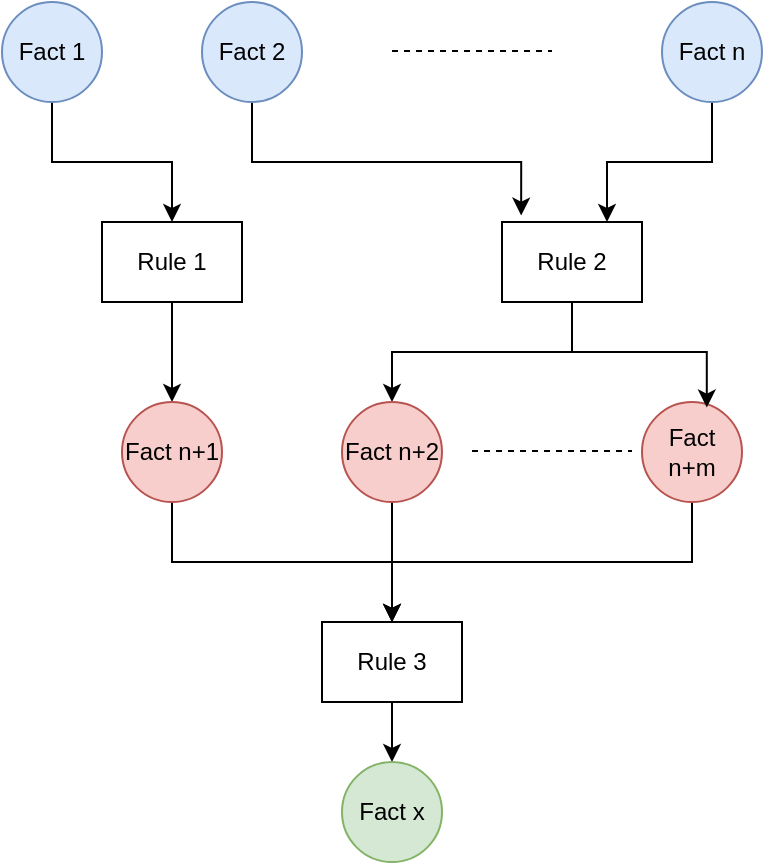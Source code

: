 <mxfile version="24.9.3">
  <diagram name="Page-1" id="e-rPcVnQciEfF7ZCzGBB">
    <mxGraphModel dx="1050" dy="502" grid="1" gridSize="10" guides="1" tooltips="1" connect="1" arrows="1" fold="1" page="1" pageScale="1" pageWidth="850" pageHeight="1100" math="0" shadow="0">
      <root>
        <mxCell id="0" />
        <mxCell id="1" parent="0" />
        <mxCell id="01l_Q5DhqC6atmJfHFb7-6" style="edgeStyle=orthogonalEdgeStyle;rounded=0;orthogonalLoop=1;jettySize=auto;html=1;exitX=0.5;exitY=1;exitDx=0;exitDy=0;entryX=0.5;entryY=0;entryDx=0;entryDy=0;" edge="1" parent="1" source="01l_Q5DhqC6atmJfHFb7-1" target="01l_Q5DhqC6atmJfHFb7-4">
          <mxGeometry relative="1" as="geometry" />
        </mxCell>
        <mxCell id="01l_Q5DhqC6atmJfHFb7-1" value="Fact 1" style="ellipse;whiteSpace=wrap;html=1;aspect=fixed;fillColor=#dae8fc;strokeColor=#6c8ebf;" vertex="1" parent="1">
          <mxGeometry x="150" y="80" width="50" height="50" as="geometry" />
        </mxCell>
        <mxCell id="01l_Q5DhqC6atmJfHFb7-7" style="edgeStyle=orthogonalEdgeStyle;rounded=0;orthogonalLoop=1;jettySize=auto;html=1;exitX=0.5;exitY=1;exitDx=0;exitDy=0;entryX=0.137;entryY=-0.08;entryDx=0;entryDy=0;entryPerimeter=0;" edge="1" parent="1" source="01l_Q5DhqC6atmJfHFb7-2" target="01l_Q5DhqC6atmJfHFb7-5">
          <mxGeometry relative="1" as="geometry" />
        </mxCell>
        <mxCell id="01l_Q5DhqC6atmJfHFb7-2" value="Fact 2" style="ellipse;whiteSpace=wrap;html=1;aspect=fixed;fillColor=#dae8fc;strokeColor=#6c8ebf;" vertex="1" parent="1">
          <mxGeometry x="250" y="80" width="50" height="50" as="geometry" />
        </mxCell>
        <mxCell id="01l_Q5DhqC6atmJfHFb7-8" style="edgeStyle=orthogonalEdgeStyle;rounded=0;orthogonalLoop=1;jettySize=auto;html=1;exitX=0.5;exitY=1;exitDx=0;exitDy=0;entryX=0.75;entryY=0;entryDx=0;entryDy=0;" edge="1" parent="1" source="01l_Q5DhqC6atmJfHFb7-3" target="01l_Q5DhqC6atmJfHFb7-5">
          <mxGeometry relative="1" as="geometry" />
        </mxCell>
        <mxCell id="01l_Q5DhqC6atmJfHFb7-3" value="Fact n" style="ellipse;whiteSpace=wrap;html=1;aspect=fixed;fillColor=#dae8fc;strokeColor=#6c8ebf;" vertex="1" parent="1">
          <mxGeometry x="480" y="80" width="50" height="50" as="geometry" />
        </mxCell>
        <mxCell id="01l_Q5DhqC6atmJfHFb7-16" style="edgeStyle=orthogonalEdgeStyle;rounded=0;orthogonalLoop=1;jettySize=auto;html=1;exitX=0.5;exitY=1;exitDx=0;exitDy=0;entryX=0.5;entryY=0;entryDx=0;entryDy=0;" edge="1" parent="1" source="01l_Q5DhqC6atmJfHFb7-4" target="01l_Q5DhqC6atmJfHFb7-10">
          <mxGeometry relative="1" as="geometry" />
        </mxCell>
        <mxCell id="01l_Q5DhqC6atmJfHFb7-4" value="Rule 1" style="rounded=0;whiteSpace=wrap;html=1;" vertex="1" parent="1">
          <mxGeometry x="200" y="190" width="70" height="40" as="geometry" />
        </mxCell>
        <mxCell id="01l_Q5DhqC6atmJfHFb7-13" style="edgeStyle=orthogonalEdgeStyle;rounded=0;orthogonalLoop=1;jettySize=auto;html=1;exitX=0.5;exitY=1;exitDx=0;exitDy=0;entryX=0.5;entryY=0;entryDx=0;entryDy=0;" edge="1" parent="1" source="01l_Q5DhqC6atmJfHFb7-5" target="01l_Q5DhqC6atmJfHFb7-11">
          <mxGeometry relative="1" as="geometry" />
        </mxCell>
        <mxCell id="01l_Q5DhqC6atmJfHFb7-5" value="Rule 2" style="rounded=0;whiteSpace=wrap;html=1;" vertex="1" parent="1">
          <mxGeometry x="400" y="190" width="70" height="40" as="geometry" />
        </mxCell>
        <mxCell id="01l_Q5DhqC6atmJfHFb7-9" value="" style="endArrow=none;html=1;rounded=0;dashed=1;" edge="1" parent="1">
          <mxGeometry width="50" height="50" relative="1" as="geometry">
            <mxPoint x="345" y="104.5" as="sourcePoint" />
            <mxPoint x="425" y="104.5" as="targetPoint" />
          </mxGeometry>
        </mxCell>
        <mxCell id="01l_Q5DhqC6atmJfHFb7-18" style="edgeStyle=orthogonalEdgeStyle;rounded=0;orthogonalLoop=1;jettySize=auto;html=1;exitX=0.5;exitY=1;exitDx=0;exitDy=0;entryX=0.5;entryY=0;entryDx=0;entryDy=0;" edge="1" parent="1" source="01l_Q5DhqC6atmJfHFb7-10" target="01l_Q5DhqC6atmJfHFb7-17">
          <mxGeometry relative="1" as="geometry" />
        </mxCell>
        <mxCell id="01l_Q5DhqC6atmJfHFb7-10" value="Fact n+1" style="ellipse;whiteSpace=wrap;html=1;aspect=fixed;fillColor=#f8cecc;strokeColor=#b85450;" vertex="1" parent="1">
          <mxGeometry x="210" y="280" width="50" height="50" as="geometry" />
        </mxCell>
        <mxCell id="01l_Q5DhqC6atmJfHFb7-19" style="edgeStyle=orthogonalEdgeStyle;rounded=0;orthogonalLoop=1;jettySize=auto;html=1;exitX=0.5;exitY=1;exitDx=0;exitDy=0;" edge="1" parent="1" source="01l_Q5DhqC6atmJfHFb7-11">
          <mxGeometry relative="1" as="geometry">
            <mxPoint x="345" y="390" as="targetPoint" />
          </mxGeometry>
        </mxCell>
        <mxCell id="01l_Q5DhqC6atmJfHFb7-11" value="Fact n+2" style="ellipse;whiteSpace=wrap;html=1;aspect=fixed;fillColor=#f8cecc;strokeColor=#b85450;" vertex="1" parent="1">
          <mxGeometry x="320" y="280" width="50" height="50" as="geometry" />
        </mxCell>
        <mxCell id="01l_Q5DhqC6atmJfHFb7-20" style="edgeStyle=orthogonalEdgeStyle;rounded=0;orthogonalLoop=1;jettySize=auto;html=1;exitX=0.5;exitY=1;exitDx=0;exitDy=0;entryX=0.5;entryY=0;entryDx=0;entryDy=0;" edge="1" parent="1" source="01l_Q5DhqC6atmJfHFb7-12" target="01l_Q5DhqC6atmJfHFb7-17">
          <mxGeometry relative="1" as="geometry" />
        </mxCell>
        <mxCell id="01l_Q5DhqC6atmJfHFb7-12" value="Fact n+m" style="ellipse;whiteSpace=wrap;html=1;aspect=fixed;fillColor=#f8cecc;strokeColor=#b85450;" vertex="1" parent="1">
          <mxGeometry x="470" y="280" width="50" height="50" as="geometry" />
        </mxCell>
        <mxCell id="01l_Q5DhqC6atmJfHFb7-14" style="edgeStyle=orthogonalEdgeStyle;rounded=0;orthogonalLoop=1;jettySize=auto;html=1;exitX=0.5;exitY=1;exitDx=0;exitDy=0;entryX=0.648;entryY=0.056;entryDx=0;entryDy=0;entryPerimeter=0;" edge="1" parent="1" source="01l_Q5DhqC6atmJfHFb7-5" target="01l_Q5DhqC6atmJfHFb7-12">
          <mxGeometry relative="1" as="geometry" />
        </mxCell>
        <mxCell id="01l_Q5DhqC6atmJfHFb7-15" value="" style="endArrow=none;html=1;rounded=0;dashed=1;" edge="1" parent="1">
          <mxGeometry width="50" height="50" relative="1" as="geometry">
            <mxPoint x="385" y="304.5" as="sourcePoint" />
            <mxPoint x="465" y="304.5" as="targetPoint" />
          </mxGeometry>
        </mxCell>
        <mxCell id="01l_Q5DhqC6atmJfHFb7-22" style="edgeStyle=orthogonalEdgeStyle;rounded=0;orthogonalLoop=1;jettySize=auto;html=1;exitX=0.5;exitY=1;exitDx=0;exitDy=0;entryX=0.5;entryY=0;entryDx=0;entryDy=0;" edge="1" parent="1" source="01l_Q5DhqC6atmJfHFb7-17" target="01l_Q5DhqC6atmJfHFb7-21">
          <mxGeometry relative="1" as="geometry" />
        </mxCell>
        <mxCell id="01l_Q5DhqC6atmJfHFb7-17" value="Rule 3" style="rounded=0;whiteSpace=wrap;html=1;" vertex="1" parent="1">
          <mxGeometry x="310" y="390" width="70" height="40" as="geometry" />
        </mxCell>
        <mxCell id="01l_Q5DhqC6atmJfHFb7-21" value="Fact x" style="ellipse;whiteSpace=wrap;html=1;aspect=fixed;fillColor=#d5e8d4;strokeColor=#82b366;" vertex="1" parent="1">
          <mxGeometry x="320" y="460" width="50" height="50" as="geometry" />
        </mxCell>
      </root>
    </mxGraphModel>
  </diagram>
</mxfile>
